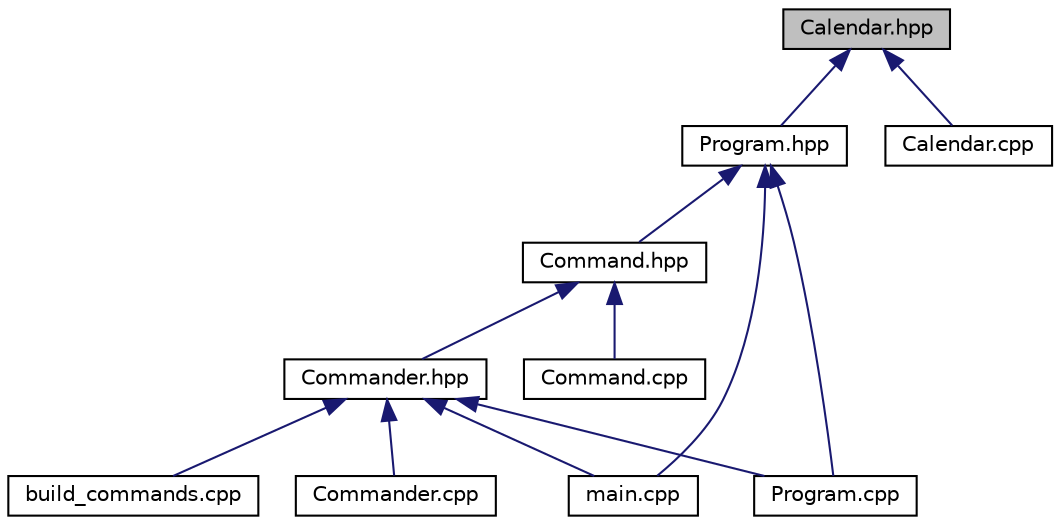 digraph "Calendar.hpp"
{
  edge [fontname="Helvetica",fontsize="10",labelfontname="Helvetica",labelfontsize="10"];
  node [fontname="Helvetica",fontsize="10",shape=record];
  Node10 [label="Calendar.hpp",height=0.2,width=0.4,color="black", fillcolor="grey75", style="filled", fontcolor="black"];
  Node10 -> Node11 [dir="back",color="midnightblue",fontsize="10",style="solid"];
  Node11 [label="Program.hpp",height=0.2,width=0.4,color="black", fillcolor="white", style="filled",URL="$Program_8hpp.html"];
  Node11 -> Node12 [dir="back",color="midnightblue",fontsize="10",style="solid"];
  Node12 [label="Command.hpp",height=0.2,width=0.4,color="black", fillcolor="white", style="filled",URL="$Command_8hpp.html"];
  Node12 -> Node13 [dir="back",color="midnightblue",fontsize="10",style="solid"];
  Node13 [label="Commander.hpp",height=0.2,width=0.4,color="black", fillcolor="white", style="filled",URL="$Commander_8hpp.html"];
  Node13 -> Node14 [dir="back",color="midnightblue",fontsize="10",style="solid"];
  Node14 [label="build_commands.cpp",height=0.2,width=0.4,color="black", fillcolor="white", style="filled",URL="$build__commands_8cpp.html"];
  Node13 -> Node15 [dir="back",color="midnightblue",fontsize="10",style="solid"];
  Node15 [label="Commander.cpp",height=0.2,width=0.4,color="black", fillcolor="white", style="filled",URL="$Commander_8cpp.html"];
  Node13 -> Node16 [dir="back",color="midnightblue",fontsize="10",style="solid"];
  Node16 [label="main.cpp",height=0.2,width=0.4,color="black", fillcolor="white", style="filled",URL="$main_8cpp.html"];
  Node13 -> Node17 [dir="back",color="midnightblue",fontsize="10",style="solid"];
  Node17 [label="Program.cpp",height=0.2,width=0.4,color="black", fillcolor="white", style="filled",URL="$Program_8cpp.html"];
  Node12 -> Node18 [dir="back",color="midnightblue",fontsize="10",style="solid"];
  Node18 [label="Command.cpp",height=0.2,width=0.4,color="black", fillcolor="white", style="filled",URL="$Command_8cpp.html"];
  Node11 -> Node16 [dir="back",color="midnightblue",fontsize="10",style="solid"];
  Node11 -> Node17 [dir="back",color="midnightblue",fontsize="10",style="solid"];
  Node10 -> Node19 [dir="back",color="midnightblue",fontsize="10",style="solid"];
  Node19 [label="Calendar.cpp",height=0.2,width=0.4,color="black", fillcolor="white", style="filled",URL="$Calendar_8cpp.html"];
}
